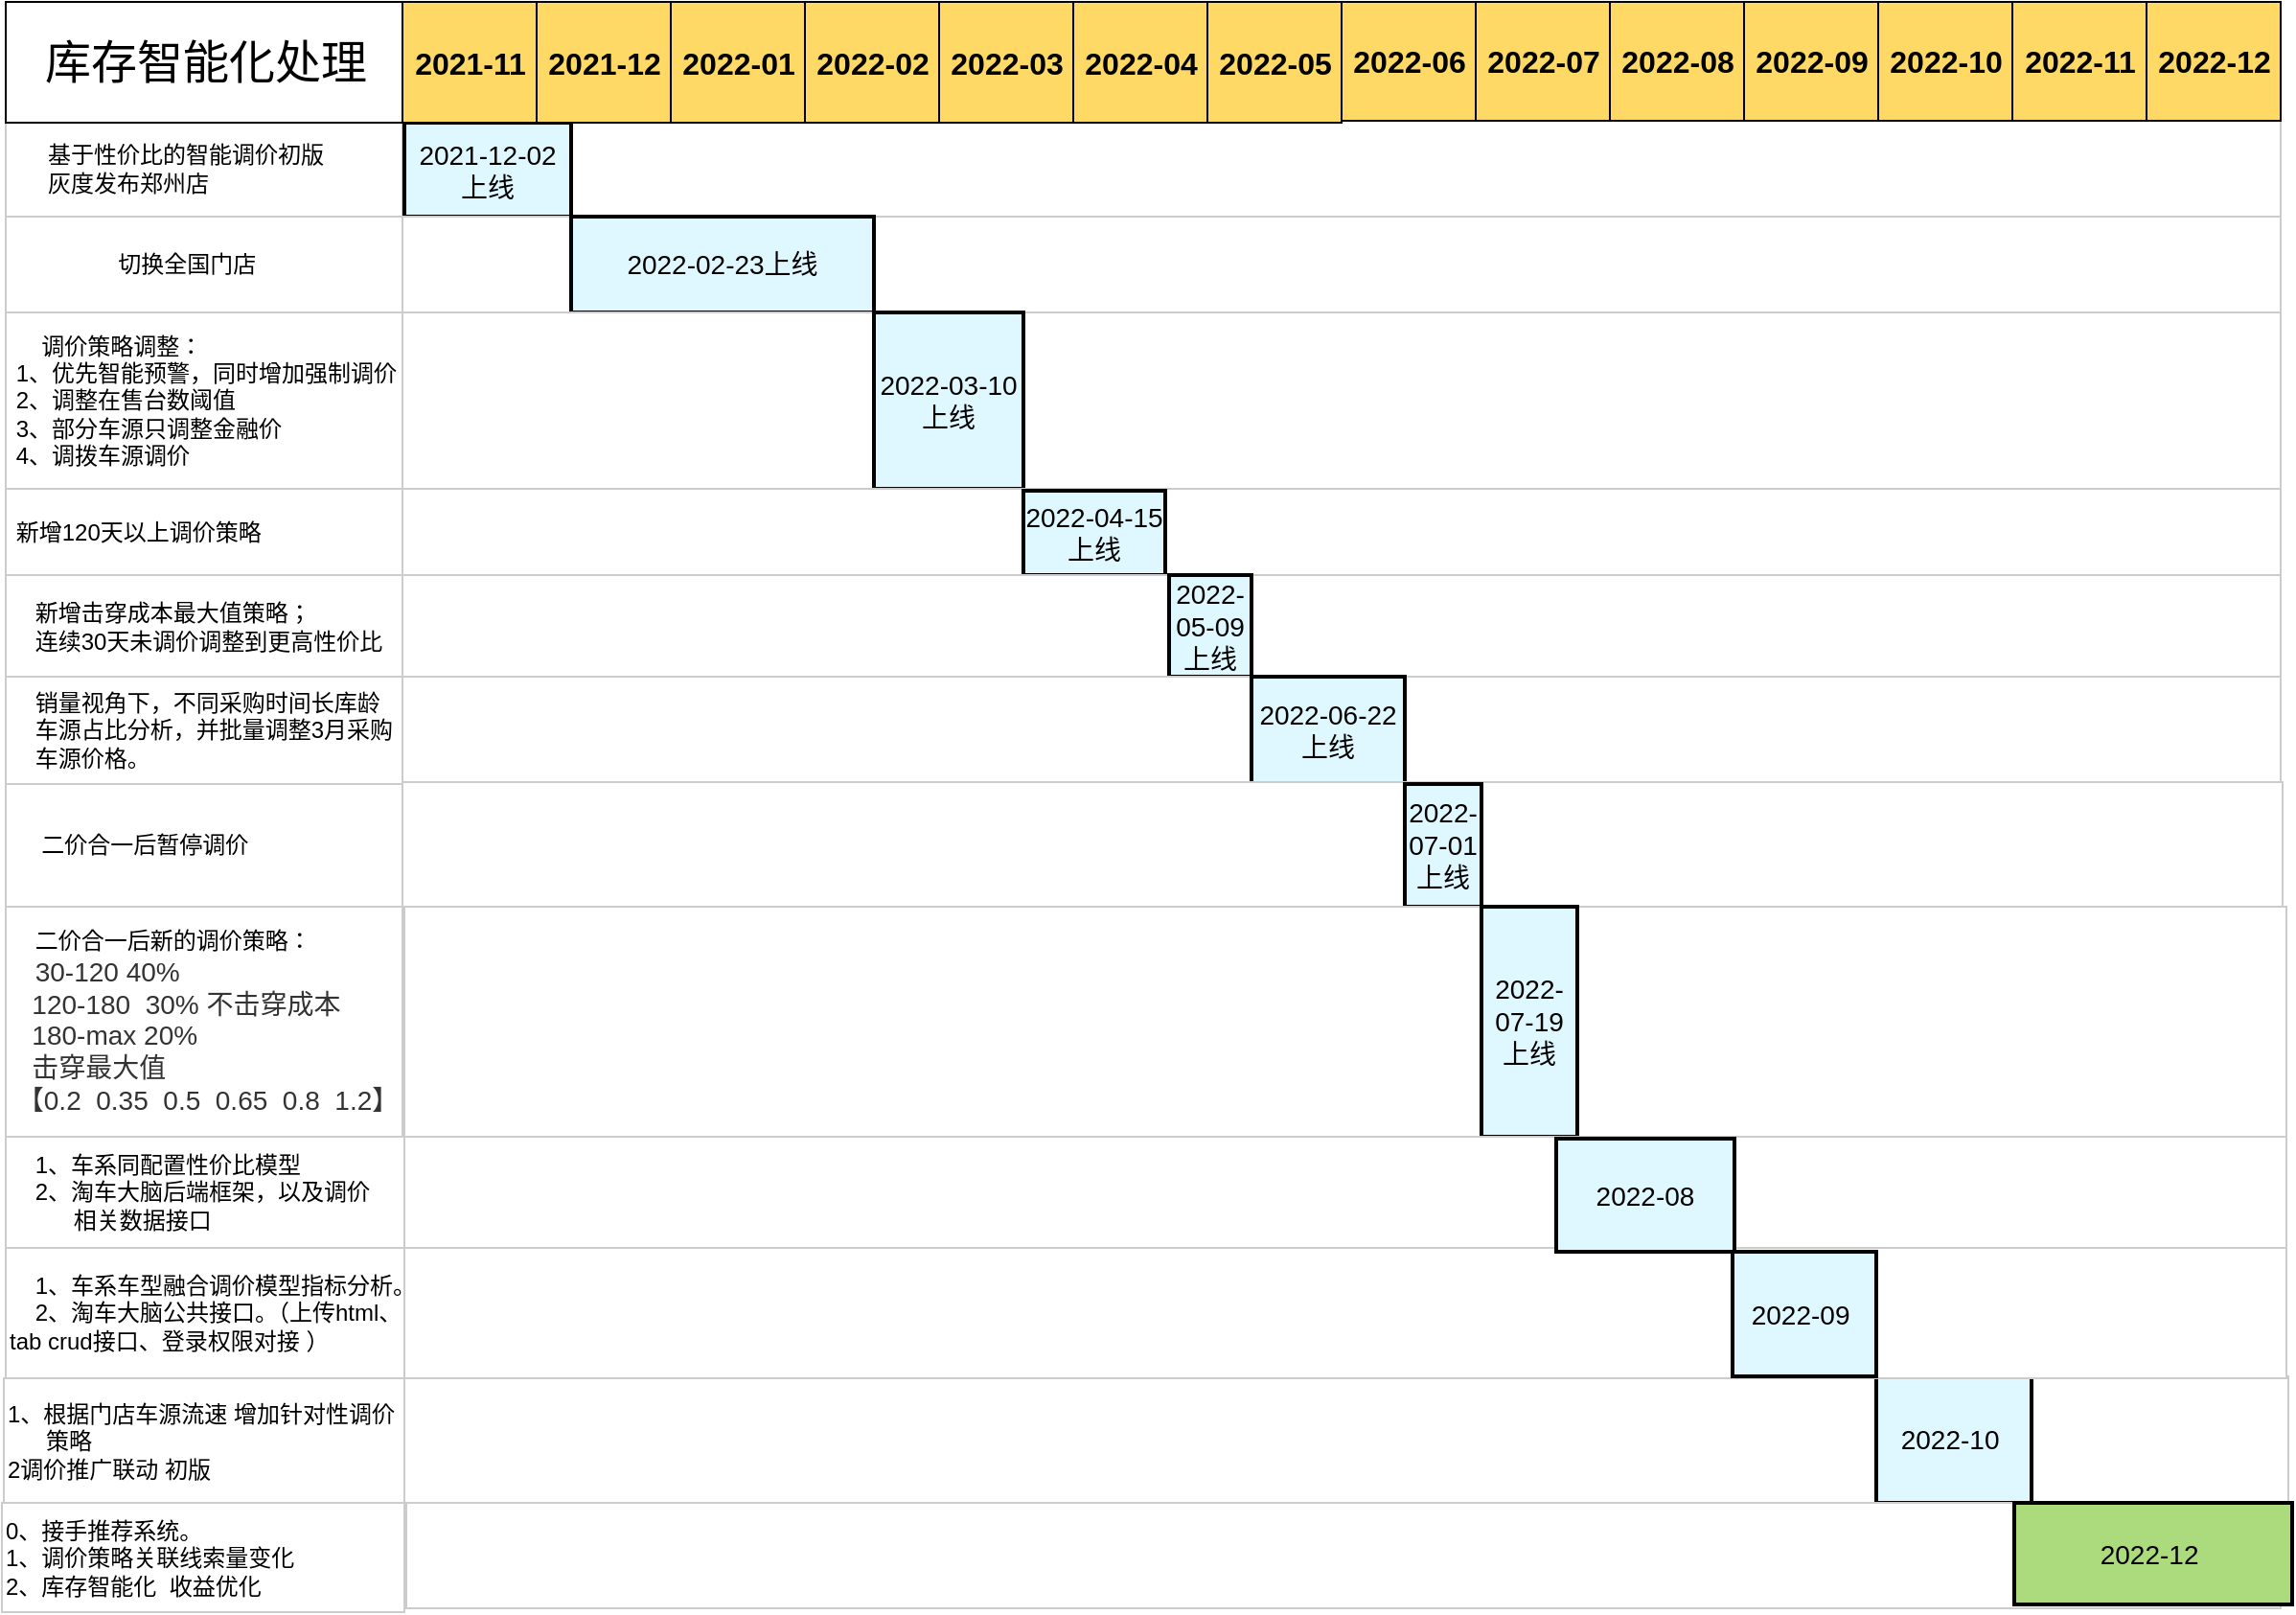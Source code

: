 <mxfile version="20.7.4" type="github">
  <diagram name="Page-1" id="fc2ac565-0d4e-3f0d-88b0-a54af1634ed7">
    <mxGraphModel dx="2643" dy="1261" grid="0" gridSize="10" guides="1" tooltips="1" connect="0" arrows="1" fold="1" page="1" pageScale="1.5" pageWidth="1169" pageHeight="827" background="none" math="0" shadow="0">
      <root>
        <mxCell id="0" style=";html=1;" />
        <mxCell id="1" style=";html=1;" parent="0" />
        <mxCell id="75" value="&amp;nbsp; &amp;nbsp; &amp;nbsp; 基于性价比的智能调价初版 &lt;br&gt;&amp;nbsp; &amp;nbsp; &amp;nbsp; 灰度发布郑州店" style="align=left;strokeColor=#CCCCCC;html=1;" parent="1" vertex="1">
          <mxGeometry x="410" y="150" width="207" height="50" as="geometry" />
        </mxCell>
        <mxCell id="2" value="库存智能化处理" style="strokeWidth=1;fontStyle=0;html=1;" parent="1" vertex="1">
          <mxGeometry x="410" y="130" width="207" height="20" as="geometry" />
        </mxCell>
        <mxCell id="67c90442a009f359-291" value="" style="align=left;strokeColor=#CCCCCC;html=1;" parent="1" vertex="1">
          <mxGeometry x="617" y="150" width="980" height="50" as="geometry" />
        </mxCell>
        <mxCell id="4" value="2021-11" style="strokeWidth=1;fontStyle=0;html=1;" parent="1" vertex="1">
          <mxGeometry x="617" y="130" width="70" height="20" as="geometry" />
        </mxCell>
        <mxCell id="67c90442a009f359-278" value="2021-12" style="strokeWidth=1;fontStyle=0;html=1;" parent="1" vertex="1">
          <mxGeometry x="687" y="130" width="70" height="20" as="geometry" />
        </mxCell>
        <mxCell id="67c90442a009f359-279" value="2022-01" style="strokeWidth=1;fontStyle=0;html=1;" parent="1" vertex="1">
          <mxGeometry x="757" y="130" width="70" height="20" as="geometry" />
        </mxCell>
        <mxCell id="67c90442a009f359-280" value="2022-02" style="strokeWidth=1;fontStyle=0;html=1;" parent="1" vertex="1">
          <mxGeometry x="827" y="130" width="70" height="20" as="geometry" />
        </mxCell>
        <mxCell id="67c90442a009f359-281" value="2022-03" style="strokeWidth=1;fontStyle=0;html=1;" parent="1" vertex="1">
          <mxGeometry x="897" y="130" width="70" height="20" as="geometry" />
        </mxCell>
        <mxCell id="67c90442a009f359-282" value="2022-04" style="strokeWidth=1;fontStyle=0;html=1;" parent="1" vertex="1">
          <mxGeometry x="967" y="130" width="70" height="20" as="geometry" />
        </mxCell>
        <mxCell id="67c90442a009f359-283" value="2022-05" style="strokeWidth=1;fontStyle=0;html=1;" parent="1" vertex="1">
          <mxGeometry x="1037" y="130" width="70" height="20" as="geometry" />
        </mxCell>
        <mxCell id="67c90442a009f359-284" value="&lt;font style=&quot;font-size: 16px;&quot;&gt;&lt;b&gt;2022-06&lt;/b&gt;&lt;/font&gt;" style="strokeWidth=1;fontStyle=0;html=1;fillColor=#FFD966;" parent="1" vertex="1">
          <mxGeometry x="1107" y="88" width="70" height="62" as="geometry" />
        </mxCell>
        <mxCell id="67c90442a009f359-285" value="&lt;font style=&quot;font-size: 16px;&quot;&gt;&lt;b&gt;2022-07&lt;/b&gt;&lt;/font&gt;" style="strokeWidth=1;fontStyle=0;html=1;fillColor=#FFD966;" parent="1" vertex="1">
          <mxGeometry x="1177" y="88" width="70" height="62" as="geometry" />
        </mxCell>
        <mxCell id="67c90442a009f359-286" value="&lt;font style=&quot;font-size: 16px;&quot;&gt;&lt;b&gt;2022-08&lt;/b&gt;&lt;/font&gt;" style="strokeWidth=1;fontStyle=0;html=1;fillColor=#FFD966;" parent="1" vertex="1">
          <mxGeometry x="1247" y="88" width="70" height="62" as="geometry" />
        </mxCell>
        <mxCell id="67c90442a009f359-287" value="&lt;font style=&quot;font-size: 16px;&quot;&gt;&lt;b&gt;2022-09&lt;/b&gt;&lt;/font&gt;" style="strokeWidth=1;fontStyle=0;html=1;fillColor=#FFD966;" parent="1" vertex="1">
          <mxGeometry x="1317" y="88" width="70" height="62" as="geometry" />
        </mxCell>
        <mxCell id="67c90442a009f359-288" value="&lt;font style=&quot;font-size: 16px;&quot;&gt;&lt;b&gt;2022-10&lt;/b&gt;&lt;/font&gt;" style="strokeWidth=1;fontStyle=0;html=1;fillColor=#FFD966;" parent="1" vertex="1">
          <mxGeometry x="1387" y="88" width="70" height="62" as="geometry" />
        </mxCell>
        <mxCell id="67c90442a009f359-299" value="2021-12-02&lt;br&gt;上线" style="whiteSpace=wrap;html=1;strokeWidth=2;fillColor=#DFF8FF;gradientColor=none;fontSize=14;align=center;strokeColor=#000000;" parent="1" vertex="1">
          <mxGeometry x="618" y="151" width="87" height="49" as="geometry" />
        </mxCell>
        <mxCell id="I9fv8p5_7N1Rlb_XpEn9-100" value="&lt;font style=&quot;font-size: 16px;&quot;&gt;&lt;b&gt;2022-11&lt;/b&gt;&lt;/font&gt;" style="strokeWidth=1;fontStyle=0;html=1;fillColor=#FFD966;" parent="1" vertex="1">
          <mxGeometry x="1457" y="88" width="70" height="62" as="geometry" />
        </mxCell>
        <mxCell id="I9fv8p5_7N1Rlb_XpEn9-101" value="&lt;font style=&quot;font-size: 16px;&quot;&gt;&lt;b&gt;2022-12&lt;/b&gt;&lt;/font&gt;" style="strokeWidth=1;fontStyle=0;html=1;fillColor=#FFD966;" parent="1" vertex="1">
          <mxGeometry x="1527" y="88" width="70" height="62" as="geometry" />
        </mxCell>
        <mxCell id="I9fv8p5_7N1Rlb_XpEn9-103" value="&amp;nbsp; &amp;nbsp; &amp;nbsp; &amp;nbsp; &amp;nbsp; &amp;nbsp; &amp;nbsp; &amp;nbsp; &amp;nbsp;切换全国门店" style="align=left;strokeColor=#CCCCCC;html=1;" parent="1" vertex="1">
          <mxGeometry x="410" y="200" width="207" height="50" as="geometry" />
        </mxCell>
        <mxCell id="I9fv8p5_7N1Rlb_XpEn9-104" value="" style="align=left;strokeColor=#CCCCCC;html=1;" parent="1" vertex="1">
          <mxGeometry x="617" y="200" width="980" height="50" as="geometry" />
        </mxCell>
        <mxCell id="I9fv8p5_7N1Rlb_XpEn9-105" value="2022-02-23上线" style="whiteSpace=wrap;html=1;strokeWidth=2;fillColor=#DFF8FF;gradientColor=none;fontSize=14;align=center;strokeColor=#000000;" parent="1" vertex="1">
          <mxGeometry x="705" y="200" width="158" height="50" as="geometry" />
        </mxCell>
        <mxCell id="I9fv8p5_7N1Rlb_XpEn9-107" value="&amp;nbsp; &amp;nbsp; &amp;nbsp;调价策略调整：&lt;br&gt;&amp;nbsp;1、优先智能预警，同时增加强制调价&lt;br&gt;&amp;nbsp;2、调整在售台数阈值&lt;br&gt;&amp;nbsp;3、部分车源只调整金融价&lt;br&gt;&amp;nbsp;4、调拨车源调价" style="align=left;strokeColor=#CCCCCC;html=1;" parent="1" vertex="1">
          <mxGeometry x="410" y="250" width="207" height="92" as="geometry" />
        </mxCell>
        <mxCell id="I9fv8p5_7N1Rlb_XpEn9-108" value="" style="align=left;strokeColor=#CCCCCC;html=1;" parent="1" vertex="1">
          <mxGeometry x="617" y="250" width="980" height="92" as="geometry" />
        </mxCell>
        <mxCell id="I9fv8p5_7N1Rlb_XpEn9-109" value="2022-03-10上线" style="whiteSpace=wrap;html=1;strokeWidth=2;fillColor=#DFF8FF;gradientColor=none;fontSize=14;align=center;strokeColor=#020203;" parent="1" vertex="1">
          <mxGeometry x="863" y="250" width="78" height="92" as="geometry" />
        </mxCell>
        <mxCell id="I9fv8p5_7N1Rlb_XpEn9-110" value="&lt;span style=&quot;white-space: pre;&quot;&gt; &lt;/span&gt;新增120天以上调价策略" style="align=left;strokeColor=#CCCCCC;html=1;" parent="1" vertex="1">
          <mxGeometry x="410" y="342" width="207" height="45" as="geometry" />
        </mxCell>
        <mxCell id="I9fv8p5_7N1Rlb_XpEn9-111" value="" style="align=left;strokeColor=#CCCCCC;html=1;" parent="1" vertex="1">
          <mxGeometry x="617" y="342" width="980" height="45" as="geometry" />
        </mxCell>
        <mxCell id="I9fv8p5_7N1Rlb_XpEn9-112" value="2022-04-15上线" style="whiteSpace=wrap;html=1;strokeWidth=2;fillColor=#DFF8FF;gradientColor=none;fontSize=14;align=center;strokeColor=#000000;" parent="1" vertex="1">
          <mxGeometry x="941" y="343" width="74" height="44" as="geometry" />
        </mxCell>
        <mxCell id="I9fv8p5_7N1Rlb_XpEn9-113" value="&amp;nbsp; &amp;nbsp; 新增击穿成本最大值策略；&lt;br&gt;&amp;nbsp; &amp;nbsp; 连续30天未调价调整到更高性价比" style="align=left;strokeColor=#CCCCCC;html=1;" parent="1" vertex="1">
          <mxGeometry x="410" y="387" width="207" height="53" as="geometry" />
        </mxCell>
        <mxCell id="I9fv8p5_7N1Rlb_XpEn9-114" value="" style="align=left;strokeColor=#CCCCCC;html=1;" parent="1" vertex="1">
          <mxGeometry x="617" y="387" width="980" height="53" as="geometry" />
        </mxCell>
        <mxCell id="I9fv8p5_7N1Rlb_XpEn9-116" value="2022-05-09上线" style="whiteSpace=wrap;html=1;strokeWidth=2;fillColor=#DFF8FF;gradientColor=none;fontSize=14;align=center;strokeColor=#000000;" parent="1" vertex="1">
          <mxGeometry x="1017" y="387" width="43" height="53" as="geometry" />
        </mxCell>
        <mxCell id="I9fv8p5_7N1Rlb_XpEn9-117" value="&amp;nbsp; &amp;nbsp; 销量视角下，不同采购时间长库龄&lt;br&gt;&amp;nbsp; &amp;nbsp; 车源占比分析，并批量调整3月采购&lt;br&gt;&amp;nbsp; &amp;nbsp; 车源价格。" style="align=left;strokeColor=#CCCCCC;html=1;" parent="1" vertex="1">
          <mxGeometry x="410" y="440" width="207" height="56" as="geometry" />
        </mxCell>
        <mxCell id="I9fv8p5_7N1Rlb_XpEn9-118" value="" style="align=left;strokeColor=#CCCCCC;html=1;" parent="1" vertex="1">
          <mxGeometry x="617" y="440" width="980" height="56" as="geometry" />
        </mxCell>
        <mxCell id="I9fv8p5_7N1Rlb_XpEn9-119" value="2022-06-22&lt;br&gt;上线" style="whiteSpace=wrap;html=1;strokeWidth=2;fillColor=#DFF8FF;gradientColor=none;fontSize=14;align=center;strokeColor=#000000;" parent="1" vertex="1">
          <mxGeometry x="1060" y="440" width="80" height="56" as="geometry" />
        </mxCell>
        <mxCell id="I9fv8p5_7N1Rlb_XpEn9-120" value="&amp;nbsp; &amp;nbsp; &amp;nbsp;二价合一后暂停调价" style="align=left;strokeColor=#CCCCCC;html=1;" parent="1" vertex="1">
          <mxGeometry x="410" y="496" width="207" height="64" as="geometry" />
        </mxCell>
        <mxCell id="I9fv8p5_7N1Rlb_XpEn9-121" value="" style="align=left;strokeColor=#CCCCCC;html=1;" parent="1" vertex="1">
          <mxGeometry x="617" y="495" width="981" height="65" as="geometry" />
        </mxCell>
        <mxCell id="I9fv8p5_7N1Rlb_XpEn9-122" value="2022-07-01&lt;br&gt;上线" style="whiteSpace=wrap;html=1;strokeWidth=2;fillColor=#DFF8FF;gradientColor=none;fontSize=14;align=center;strokeColor=#000000;" parent="1" vertex="1">
          <mxGeometry x="1140" y="496" width="40" height="64" as="geometry" />
        </mxCell>
        <mxCell id="I9fv8p5_7N1Rlb_XpEn9-123" value="&amp;nbsp; &amp;nbsp; 二价合一后新的调价策略：&lt;br&gt;&amp;nbsp; &amp;nbsp; &lt;span style=&quot;background-color: rgb(255, 255, 255); color: rgb(51, 51, 51); font-family: Arial, sans-serif; font-size: 14px;&quot;&gt;30-120 40%&amp;nbsp;&lt;br&gt;&lt;/span&gt;&lt;span style=&quot;background-color: rgb(255, 255, 255); color: rgb(51, 51, 51); font-family: Arial, sans-serif; font-size: 14px;&quot;&gt;&amp;nbsp; &amp;nbsp;120-180&amp;nbsp; 30% 不击穿成本&lt;br&gt;&lt;/span&gt;&lt;span style=&quot;background-color: rgb(255, 255, 255); color: rgb(51, 51, 51); font-family: Arial, sans-serif; font-size: 14px;&quot;&gt;&amp;nbsp; &amp;nbsp;180-max 20%&amp;nbsp; &amp;nbsp;&lt;br&gt;&amp;nbsp; &amp;nbsp;击穿最大值&lt;br&gt;&amp;nbsp;【0.2&amp;nbsp; 0.35&amp;nbsp; 0.5&amp;nbsp; 0.65&amp;nbsp; 0.8&amp;nbsp; 1.2】&lt;/span&gt;&lt;span style=&quot;background-color: rgb(255, 255, 255); color: rgb(51, 51, 51); font-family: Arial, sans-serif; font-size: 14px;&quot;&gt;&lt;br&gt;&lt;/span&gt;" style="align=left;strokeColor=#CCCCCC;html=1;" parent="1" vertex="1">
          <mxGeometry x="410" y="560" width="207" height="120" as="geometry" />
        </mxCell>
        <mxCell id="I9fv8p5_7N1Rlb_XpEn9-124" value="" style="align=left;strokeColor=#CCCCCC;html=1;" parent="1" vertex="1">
          <mxGeometry x="618" y="560" width="982" height="120" as="geometry" />
        </mxCell>
        <mxCell id="I9fv8p5_7N1Rlb_XpEn9-125" value="2022-07-19上线" style="whiteSpace=wrap;html=1;strokeWidth=2;fillColor=#DFF8FF;gradientColor=none;fontSize=14;align=center;strokeColor=#000000;" parent="1" vertex="1">
          <mxGeometry x="1180" y="560" width="50" height="120" as="geometry" />
        </mxCell>
        <mxCell id="I9fv8p5_7N1Rlb_XpEn9-126" value="&amp;nbsp; &amp;nbsp; 1、车系同配置性价比模型&lt;br&gt;&amp;nbsp; &amp;nbsp; 2、淘车大脑后端框架，以及调价&lt;br&gt;&amp;nbsp; &amp;nbsp; &amp;nbsp; &amp;nbsp; &amp;nbsp; 相关数据接口" style="align=left;strokeColor=#CCCCCC;html=1;" parent="1" vertex="1">
          <mxGeometry x="410" y="680" width="209" height="58" as="geometry" />
        </mxCell>
        <mxCell id="I9fv8p5_7N1Rlb_XpEn9-127" value="" style="align=left;strokeColor=#CCCCCC;html=1;" parent="1" vertex="1">
          <mxGeometry x="618" y="680" width="982" height="58" as="geometry" />
        </mxCell>
        <mxCell id="I9fv8p5_7N1Rlb_XpEn9-129" value="1、根据门店车源流速 增加针对性调价&lt;br&gt;&amp;nbsp; &amp;nbsp; &amp;nbsp; 策略&lt;br&gt;2调价推广联动 初版" style="align=left;strokeColor=#CCCCCC;html=1;" parent="1" vertex="1">
          <mxGeometry x="409" y="806" width="209" height="65" as="geometry" />
        </mxCell>
        <mxCell id="I9fv8p5_7N1Rlb_XpEn9-130" value="" style="align=left;strokeColor=#CCCCCC;html=1;" parent="1" vertex="1">
          <mxGeometry x="618" y="805" width="983" height="66" as="geometry" />
        </mxCell>
        <mxCell id="I9fv8p5_7N1Rlb_XpEn9-131" value="2022-10&amp;nbsp;" style="whiteSpace=wrap;html=1;strokeWidth=2;fillColor=#DFF8FF;gradientColor=none;fontSize=14;align=center;strokeColor=#000000;" parent="1" vertex="1">
          <mxGeometry x="1386" y="805" width="81" height="66" as="geometry" />
        </mxCell>
        <mxCell id="I9fv8p5_7N1Rlb_XpEn9-132" value="0、接手推荐系统。&lt;br&gt;1、调价策略关联线索量变化&amp;nbsp;&amp;nbsp; &amp;nbsp;&lt;br&gt;2、库存智能化&amp;nbsp; 收益优化" style="align=left;strokeColor=#CCCCCC;html=1;" parent="1" vertex="1">
          <mxGeometry x="408" y="871" width="210" height="57" as="geometry" />
        </mxCell>
        <mxCell id="I9fv8p5_7N1Rlb_XpEn9-133" value="" style="align=left;strokeColor=#CCCCCC;html=1;" parent="1" vertex="1">
          <mxGeometry x="619" y="871" width="978" height="55" as="geometry" />
        </mxCell>
        <mxCell id="I9fv8p5_7N1Rlb_XpEn9-134" value="2022-12&amp;nbsp;" style="whiteSpace=wrap;html=1;strokeWidth=2;fillColor=#ACDB7E;gradientColor=none;fontSize=14;align=center;strokeColor=#000000;" parent="1" vertex="1">
          <mxGeometry x="1458" y="871" width="145" height="53" as="geometry" />
        </mxCell>
        <mxCell id="I9fv8p5_7N1Rlb_XpEn9-135" value="&lt;font style=&quot;font-size: 24px;&quot;&gt;库存智能化处理&lt;/font&gt;" style="strokeWidth=1;fontStyle=0;html=1;" parent="1" vertex="1">
          <mxGeometry x="410" y="88" width="207" height="63" as="geometry" />
        </mxCell>
        <mxCell id="I9fv8p5_7N1Rlb_XpEn9-136" value="&lt;font style=&quot;font-size: 16px;&quot;&gt;&lt;b&gt;2021-11&lt;/b&gt;&lt;/font&gt;" style="strokeWidth=1;fontStyle=0;html=1;fillColor=#FFD966;" parent="1" vertex="1">
          <mxGeometry x="617" y="88" width="70" height="63" as="geometry" />
        </mxCell>
        <mxCell id="I9fv8p5_7N1Rlb_XpEn9-137" value="&lt;font style=&quot;font-size: 16px;&quot;&gt;&lt;b&gt;2021-12&lt;/b&gt;&lt;/font&gt;" style="strokeWidth=1;fontStyle=0;html=1;fillColor=#FFD966;" parent="1" vertex="1">
          <mxGeometry x="687" y="88" width="70" height="63" as="geometry" />
        </mxCell>
        <mxCell id="I9fv8p5_7N1Rlb_XpEn9-138" value="&lt;font style=&quot;font-size: 16px;&quot;&gt;&lt;b&gt;2022-01&lt;/b&gt;&lt;/font&gt;" style="strokeWidth=1;fontStyle=0;html=1;fillColor=#FFD966;" parent="1" vertex="1">
          <mxGeometry x="757" y="88" width="70" height="63" as="geometry" />
        </mxCell>
        <mxCell id="I9fv8p5_7N1Rlb_XpEn9-139" value="&lt;font style=&quot;font-size: 16px;&quot;&gt;&lt;b&gt;2022-02&lt;/b&gt;&lt;/font&gt;" style="strokeWidth=1;fontStyle=0;html=1;fillColor=#FFD966;" parent="1" vertex="1">
          <mxGeometry x="827" y="88" width="70" height="63" as="geometry" />
        </mxCell>
        <mxCell id="I9fv8p5_7N1Rlb_XpEn9-140" value="&lt;font style=&quot;font-size: 16px;&quot;&gt;&lt;b&gt;2022-03&lt;/b&gt;&lt;/font&gt;" style="strokeWidth=1;fontStyle=0;html=1;fillColor=#FFD966;" parent="1" vertex="1">
          <mxGeometry x="897" y="88" width="70" height="63" as="geometry" />
        </mxCell>
        <mxCell id="I9fv8p5_7N1Rlb_XpEn9-141" value="&lt;font style=&quot;font-size: 16px;&quot;&gt;&lt;b&gt;2022-04&lt;/b&gt;&lt;/font&gt;" style="strokeWidth=1;fontStyle=0;html=1;fillColor=#FFD966;" parent="1" vertex="1">
          <mxGeometry x="967" y="88" width="70" height="63" as="geometry" />
        </mxCell>
        <mxCell id="I9fv8p5_7N1Rlb_XpEn9-142" value="&lt;font style=&quot;font-size: 16px;&quot;&gt;&lt;b&gt;2022-05&lt;/b&gt;&lt;/font&gt;" style="strokeWidth=1;fontStyle=0;html=1;fillColor=#FFD966;" parent="1" vertex="1">
          <mxGeometry x="1037" y="88" width="70" height="63" as="geometry" />
        </mxCell>
        <mxCell id="CG_0NmQSOikO7I8BzDPE-75" value="&amp;nbsp; &amp;nbsp; 1、车系车型融合调价模型指标分析。&lt;br&gt;&amp;nbsp; &amp;nbsp; 2、淘车大脑公共接口。（上传html、&lt;br&gt;tab crud接口、登录权限对接 ）" style="align=left;strokeColor=#CCCCCC;html=1;" parent="1" vertex="1">
          <mxGeometry x="410" y="738" width="208" height="68" as="geometry" />
        </mxCell>
        <mxCell id="CG_0NmQSOikO7I8BzDPE-76" value="" style="align=left;strokeColor=#CCCCCC;html=1;" parent="1" vertex="1">
          <mxGeometry x="618" y="738" width="982" height="68" as="geometry" />
        </mxCell>
        <mxCell id="CG_0NmQSOikO7I8BzDPE-79" value="2022-09&amp;nbsp;" style="whiteSpace=wrap;html=1;strokeWidth=2;fillColor=#DFF8FF;gradientColor=none;fontSize=14;align=center;strokeColor=#000000;" parent="1" vertex="1">
          <mxGeometry x="1311" y="740" width="75" height="65" as="geometry" />
        </mxCell>
        <mxCell id="CG_0NmQSOikO7I8BzDPE-80" value="2022-08" style="whiteSpace=wrap;html=1;strokeWidth=2;fillColor=#DFF8FF;gradientColor=none;fontSize=14;align=center;strokeColor=#000000;" parent="1" vertex="1">
          <mxGeometry x="1219" y="681" width="93" height="59" as="geometry" />
        </mxCell>
      </root>
    </mxGraphModel>
  </diagram>
</mxfile>
